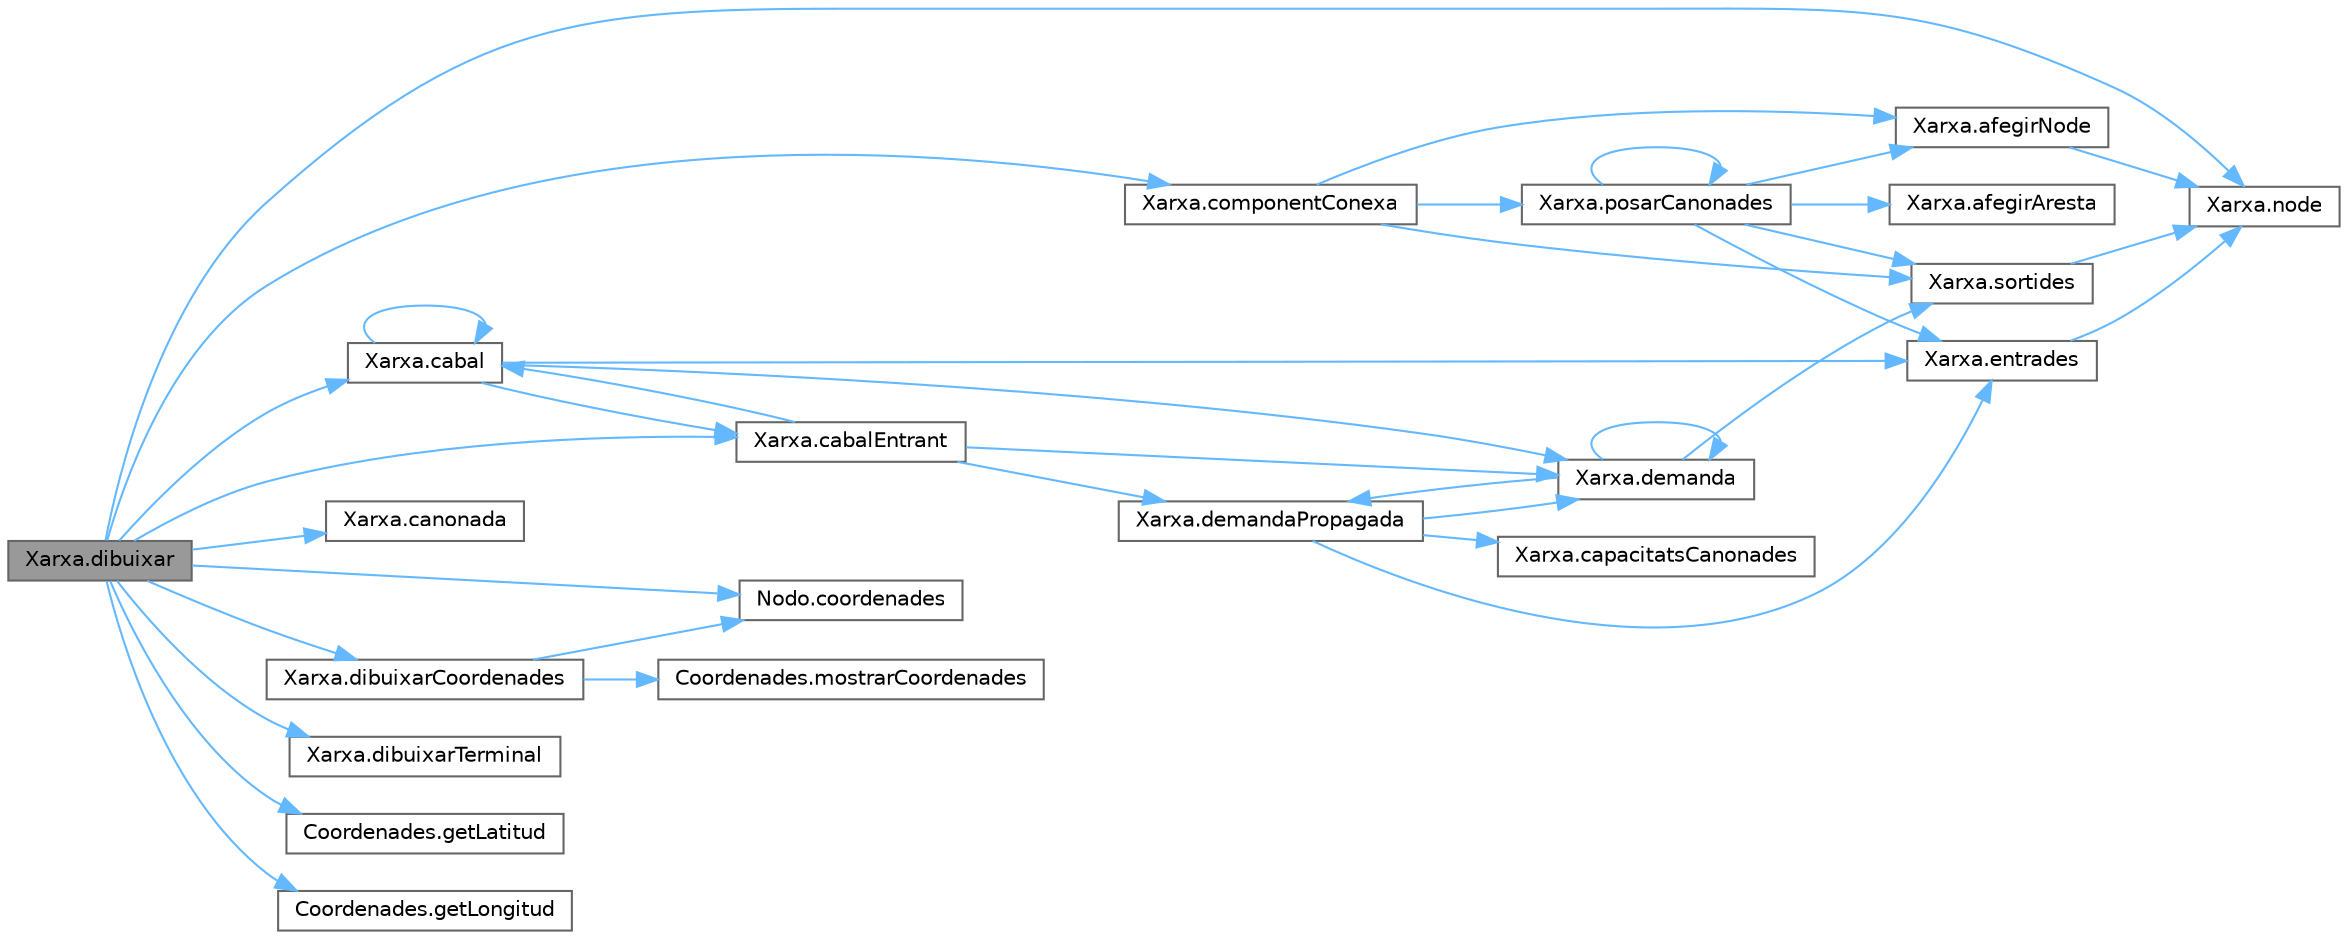 digraph "Xarxa.dibuixar"
{
 // LATEX_PDF_SIZE
  bgcolor="transparent";
  edge [fontname=Helvetica,fontsize=10,labelfontname=Helvetica,labelfontsize=10];
  node [fontname=Helvetica,fontsize=10,shape=box,height=0.2,width=0.4];
  rankdir="LR";
  Node1 [id="Node000001",label="Xarxa.dibuixar",height=0.2,width=0.4,color="gray40", fillcolor="grey60", style="filled", fontcolor="black",tooltip="Dibuixar xarxa."];
  Node1 -> Node2 [id="edge1_Node000001_Node000002",color="steelblue1",style="solid",tooltip=" "];
  Node2 [id="Node000002",label="Xarxa.cabal",height=0.2,width=0.4,color="grey40", fillcolor="white", style="filled",URL="$class_xarxa.html#a8081db69a3a081f4b2a82c5c69bb892e",tooltip="Cabal teòric d'un node."];
  Node2 -> Node2 [id="edge2_Node000002_Node000002",color="steelblue1",style="solid",tooltip=" "];
  Node2 -> Node3 [id="edge3_Node000002_Node000003",color="steelblue1",style="solid",tooltip=" "];
  Node3 [id="Node000003",label="Xarxa.cabalEntrant",height=0.2,width=0.4,color="grey40", fillcolor="white", style="filled",URL="$class_xarxa.html#a08d5359dcb1473587bb090b4d14a0e54",tooltip="Cabal teòric d'una canonada."];
  Node3 -> Node2 [id="edge4_Node000003_Node000002",color="steelblue1",style="solid",tooltip=" "];
  Node3 -> Node4 [id="edge5_Node000003_Node000004",color="steelblue1",style="solid",tooltip=" "];
  Node4 [id="Node000004",label="Xarxa.demanda",height=0.2,width=0.4,color="grey40", fillcolor="white", style="filled",URL="$class_xarxa.html#abc248c38e14f34196d54e88827662ab4",tooltip="Demanda teòrica d'un node."];
  Node4 -> Node4 [id="edge6_Node000004_Node000004",color="steelblue1",style="solid",tooltip=" "];
  Node4 -> Node5 [id="edge7_Node000004_Node000005",color="steelblue1",style="solid",tooltip=" "];
  Node5 [id="Node000005",label="Xarxa.demandaPropagada",height=0.2,width=0.4,color="grey40", fillcolor="white", style="filled",URL="$class_xarxa.html#a5af0e05a259eecbbea1216c5b4b74fd4",tooltip="Demanda propagada d'una canonada."];
  Node5 -> Node6 [id="edge8_Node000005_Node000006",color="steelblue1",style="solid",tooltip=" "];
  Node6 [id="Node000006",label="Xarxa.capacitatsCanonades",height=0.2,width=0.4,color="grey40", fillcolor="white", style="filled",URL="$class_xarxa.html#a0d7668080c2f6a8e616ae97c4f0b72a9",tooltip="Suma de les capacitats d'un conjunt de canonades."];
  Node5 -> Node4 [id="edge9_Node000005_Node000004",color="steelblue1",style="solid",tooltip=" "];
  Node5 -> Node7 [id="edge10_Node000005_Node000007",color="steelblue1",style="solid",tooltip=" "];
  Node7 [id="Node000007",label="Xarxa.entrades",height=0.2,width=0.4,color="grey40", fillcolor="white", style="filled",URL="$class_xarxa.html#a7373a831729d8cf2bfb8ccd67838efd1",tooltip="Entrades d'un node."];
  Node7 -> Node8 [id="edge11_Node000007_Node000008",color="steelblue1",style="solid",tooltip=" "];
  Node8 [id="Node000008",label="Xarxa.node",height=0.2,width=0.4,color="grey40", fillcolor="white", style="filled",URL="$class_xarxa.html#ad54474fd5d22a71c1ad13e6c5d16fb10",tooltip="Retorna el node amb identificador id."];
  Node4 -> Node9 [id="edge12_Node000004_Node000009",color="steelblue1",style="solid",tooltip=" "];
  Node9 [id="Node000009",label="Xarxa.sortides",height=0.2,width=0.4,color="grey40", fillcolor="white", style="filled",URL="$class_xarxa.html#a4cd02c94912b30cafe3f8fef8a584eae",tooltip="Sortides d'un node."];
  Node9 -> Node8 [id="edge13_Node000009_Node000008",color="steelblue1",style="solid",tooltip=" "];
  Node3 -> Node5 [id="edge14_Node000003_Node000005",color="steelblue1",style="solid",tooltip=" "];
  Node2 -> Node4 [id="edge15_Node000002_Node000004",color="steelblue1",style="solid",tooltip=" "];
  Node2 -> Node7 [id="edge16_Node000002_Node000007",color="steelblue1",style="solid",tooltip=" "];
  Node1 -> Node3 [id="edge17_Node000001_Node000003",color="steelblue1",style="solid",tooltip=" "];
  Node1 -> Node10 [id="edge18_Node000001_Node000010",color="steelblue1",style="solid",tooltip=" "];
  Node10 [id="Node000010",label="Xarxa.canonada",height=0.2,width=0.4,color="grey40", fillcolor="white", style="filled",URL="$class_xarxa.html#a5b42c1a8bef948387ab549a7c7a0c6bd",tooltip="Retorna la Canonada amb identificador id."];
  Node1 -> Node11 [id="edge19_Node000001_Node000011",color="steelblue1",style="solid",tooltip=" "];
  Node11 [id="Node000011",label="Xarxa.componentConexa",height=0.2,width=0.4,color="grey40", fillcolor="white", style="filled",URL="$class_xarxa.html#a2ef5703280a313491ba92e1ded234c79",tooltip="Component connexa de la xarxa."];
  Node11 -> Node12 [id="edge20_Node000011_Node000012",color="steelblue1",style="solid",tooltip=" "];
  Node12 [id="Node000012",label="Xarxa.afegirNode",height=0.2,width=0.4,color="grey40", fillcolor="white", style="filled",URL="$class_xarxa.html#aa6eac93090292f4b346dfad8ad7c6c03",tooltip="Afegeix node al sub-graph."];
  Node12 -> Node8 [id="edge21_Node000012_Node000008",color="steelblue1",style="solid",tooltip=" "];
  Node11 -> Node13 [id="edge22_Node000011_Node000013",color="steelblue1",style="solid",tooltip=" "];
  Node13 [id="Node000013",label="Xarxa.posarCanonades",height=0.2,width=0.4,color="grey40", fillcolor="white", style="filled",URL="$class_xarxa.html#acaa2dba859397b002c1445f32605f24f",tooltip="Metode recursiu que va recorrent el graph i crear un sub-graph."];
  Node13 -> Node14 [id="edge23_Node000013_Node000014",color="steelblue1",style="solid",tooltip=" "];
  Node14 [id="Node000014",label="Xarxa.afegirAresta",height=0.2,width=0.4,color="grey40", fillcolor="white", style="filled",URL="$class_xarxa.html#ad299ff8fd5bbfe64182b224008f0858e",tooltip="Afegeix canonada al sub-graph."];
  Node13 -> Node12 [id="edge24_Node000013_Node000012",color="steelblue1",style="solid",tooltip=" "];
  Node13 -> Node7 [id="edge25_Node000013_Node000007",color="steelblue1",style="solid",tooltip=" "];
  Node13 -> Node13 [id="edge26_Node000013_Node000013",color="steelblue1",style="solid",tooltip=" "];
  Node13 -> Node9 [id="edge27_Node000013_Node000009",color="steelblue1",style="solid",tooltip=" "];
  Node11 -> Node9 [id="edge28_Node000011_Node000009",color="steelblue1",style="solid",tooltip=" "];
  Node1 -> Node15 [id="edge29_Node000001_Node000015",color="steelblue1",style="solid",tooltip=" "];
  Node15 [id="Node000015",label="Nodo.coordenades",height=0.2,width=0.4,color="grey40", fillcolor="white", style="filled",URL="$class_nodo.html#a539e3866f00679430d7373ca11627690",tooltip="Retorna les coordenades."];
  Node1 -> Node16 [id="edge30_Node000001_Node000016",color="steelblue1",style="solid",tooltip=" "];
  Node16 [id="Node000016",label="Xarxa.dibuixarCoordenades",height=0.2,width=0.4,color="grey40", fillcolor="white", style="filled",URL="$class_xarxa.html#af124bc9d2b07ab28c5c187937b0a152c",tooltip="Dibuixar coordenades."];
  Node16 -> Node15 [id="edge31_Node000016_Node000015",color="steelblue1",style="solid",tooltip=" "];
  Node16 -> Node17 [id="edge32_Node000016_Node000017",color="steelblue1",style="solid",tooltip=" "];
  Node17 [id="Node000017",label="Coordenades.mostrarCoordenades",height=0.2,width=0.4,color="grey40", fillcolor="white", style="filled",URL="$class_coordenades.html#a272a13ea471ff7ec612081c39cefcf3b",tooltip="Mostrar les coordenades."];
  Node1 -> Node18 [id="edge33_Node000001_Node000018",color="steelblue1",style="solid",tooltip=" "];
  Node18 [id="Node000018",label="Xarxa.dibuixarTerminal",height=0.2,width=0.4,color="grey40", fillcolor="white", style="filled",URL="$class_xarxa.html#a51987bbc531e100d584f14fefb105701",tooltip="Dibuixar terminal."];
  Node1 -> Node19 [id="edge34_Node000001_Node000019",color="steelblue1",style="solid",tooltip=" "];
  Node19 [id="Node000019",label="Coordenades.getLatitud",height=0.2,width=0.4,color="grey40", fillcolor="white", style="filled",URL="$class_coordenades.html#ad0e28ab5955f6182f9cadfe765b47d8b",tooltip="Retorna la latitud."];
  Node1 -> Node20 [id="edge35_Node000001_Node000020",color="steelblue1",style="solid",tooltip=" "];
  Node20 [id="Node000020",label="Coordenades.getLongitud",height=0.2,width=0.4,color="grey40", fillcolor="white", style="filled",URL="$class_coordenades.html#ad6ed7a3d21f5e78f02ea549be331dbbb",tooltip="Retorna la longitud."];
  Node1 -> Node8 [id="edge36_Node000001_Node000008",color="steelblue1",style="solid",tooltip=" "];
}
